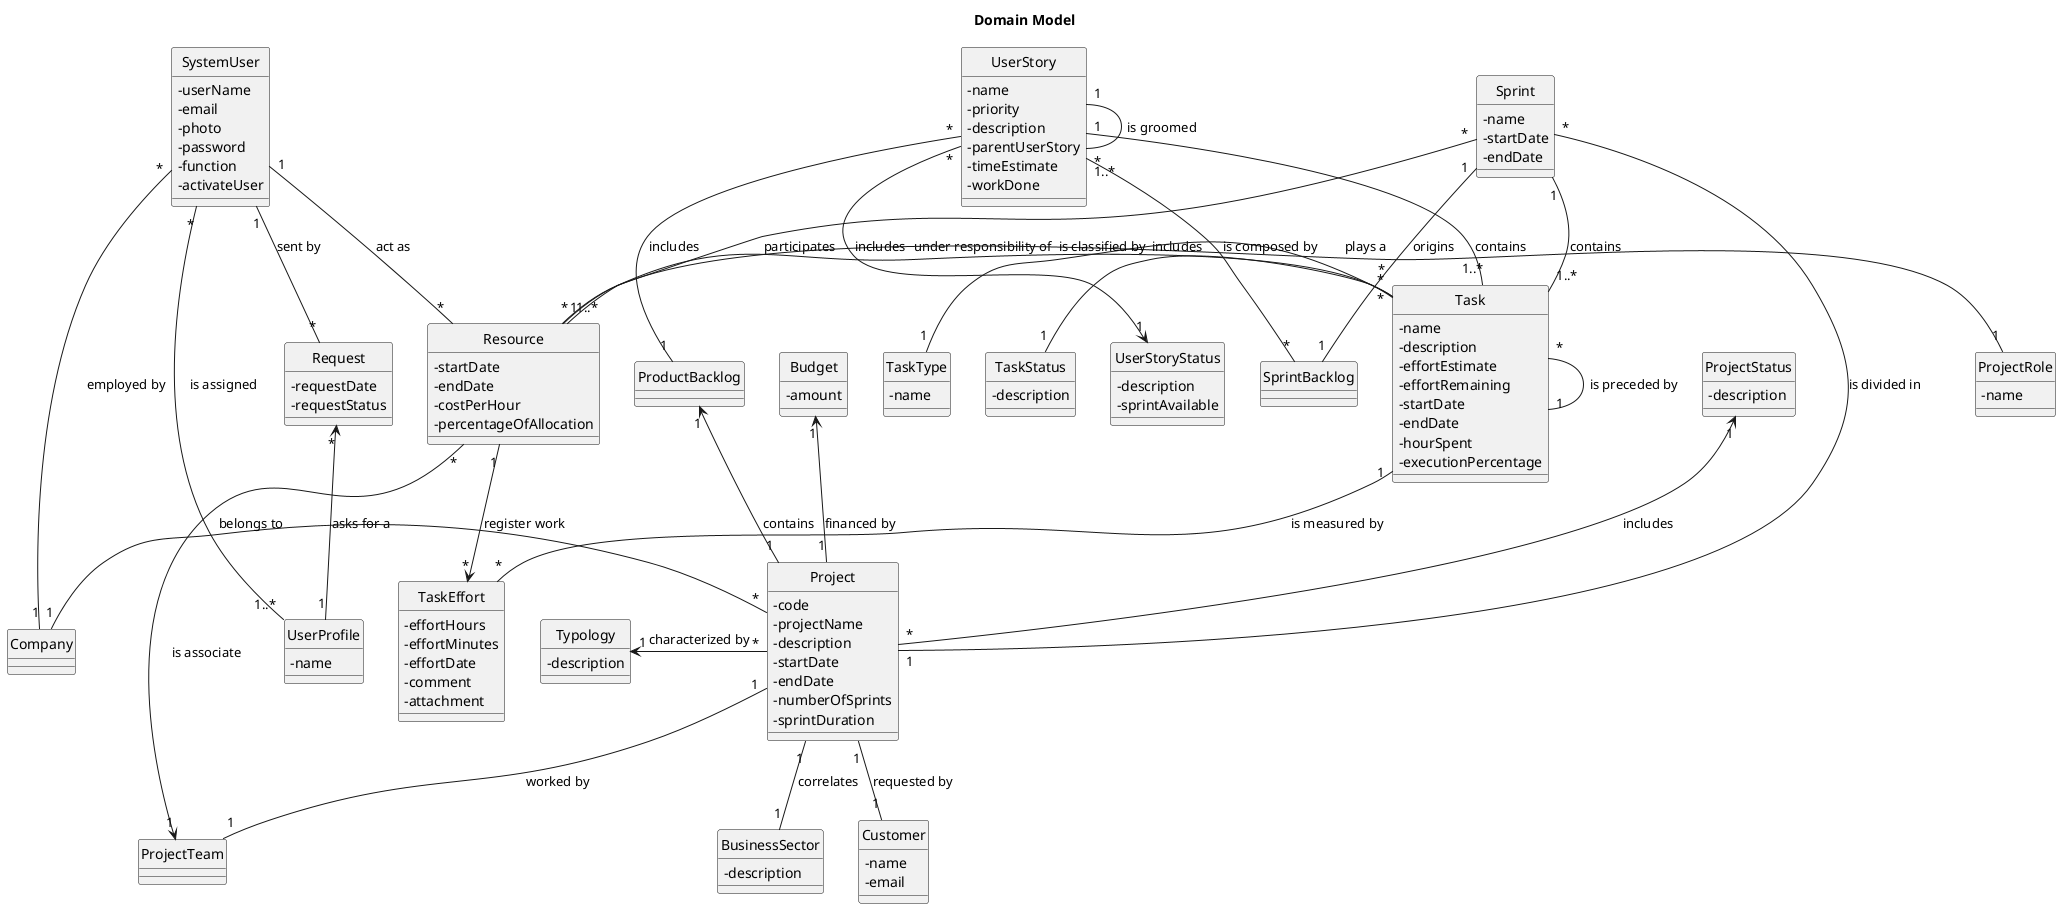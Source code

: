 @startuml
'https://plantuml.com/class-diagram

skinparam classAttributeIconSize 0
hide circle

title Domain Model

together {
class Project{
- code
- projectName
- description
- startDate
- endDate
- numberOfSprints
- sprintDuration
}
class Typology{
- description
}
class ProductBacklog{
}
class SprintBacklog{
}
class Sprint{
- name
- startDate
- endDate
}
class TaskEffort{
- effortHours
- effortMinutes
- effortDate
- comment
- attachment
}
class Task{
- name
- description
- effortEstimate
- effortRemaining
- startDate
- endDate
- hourSpent
- executionPercentage
}
class TaskStatus{
- description
}
class TaskType{
- name
}
class UserStoryStatus{
- description
- sprintAvailable
}
class UserStory{
- name
- priority
- description
- parentUserStory
- timeEstimate
- workDone
}
class BusinessSector{
- description
}
class Budget{
- amount
}
class ProjectStatus{
- description
}
class Customer{
- name
- email
}
class Company{
}
class Resource{
- startDate
- endDate
- costPerHour
- percentageOfAllocation
}
class ProjectRole{
- name
}
class UserProfile{
- name
}
class Request{
- requestDate
- requestStatus
}
class SystemUser{
- userName
- email
- photo
- password
- function
- activateUser
}
class ProjectTeam{
}
}


SystemUser "1" -- "*" Request: sent by
SystemUser "1" -- "*" Resource: act as
Company "1" -left- "*" SystemUser: employed by
UserProfile "1..*" -- "*" SystemUser: is assigned
Request "*" <-- "1" UserProfile: asks for a
Resource "1..*" -up- "*" Sprint: participates
Resource "1" -down- "*" Task: under responsibility of
Resource "*" -left- "1" ProjectRole: plays a
Resource "*" -left-> "1" ProjectTeam: is associate
Resource "1" --> "*" TaskEffort: register work
SprintBacklog "1" -up- "1" Sprint: origins
Task "1..*" -up- "1" Sprint: contains
Task "*" -- "1" TaskStatus: includes
Task "*" -- "1" TaskType: is classified by
Task "1" -- "*" TaskEffort: is measured by
Task "1..*" -up- "1" UserStory: contains
Task "1" -left- "*" Task: is preceded by
UserStoryStatus "1" <-right- "*" UserStory: includes
UserStory "1" -- "*" UserStory: is groomed
UserStory "*" -- "1" ProductBacklog: includes
UserStory "1..*" -right- "*" SprintBacklog: is composed by
ProductBacklog "1" <-- "1" Project: contains
Project "1" -- "*" Sprint: is divided in
Budget "1" <-- "1" Project: financed by
Project "*" -up-> "1" ProjectStatus: includes
Project "1" -- "1" Customer: requested by
Project "*" -left- "1" Company: belongs to
Project "1" -- "1" ProjectTeam: worked by
Project "1" -- "1" BusinessSector: correlates
Typology "1" <-right- "*" Project: characterized by
@enduml



